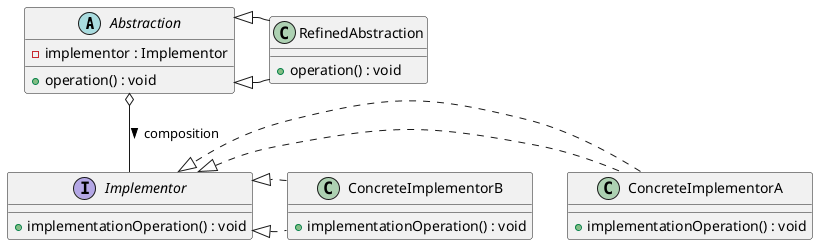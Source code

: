 @startuml BridgePatternClassDiagram

' Abstraction
abstract class Abstraction {
  -implementor : Implementor
  +operation() : void
}

' RefinedAbstraction
class RefinedAbstraction extends Abstraction {
  +operation() : void
}

' Implementor Interface
interface Implementor {
  +implementationOperation() : void
}

' ConcreteImplementors
class ConcreteImplementorA implements Implementor {
  +implementationOperation() : void
}

class ConcreteImplementorB implements Implementor {
  +implementationOperation() : void
}

' Relationships
Abstraction o-- Implementor : composition >
RefinedAbstraction -|> Abstraction
ConcreteImplementorA .|> Implementor
ConcreteImplementorB .|> Implementor

@enduml

